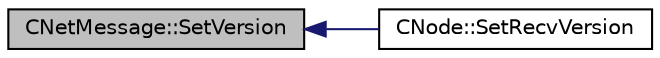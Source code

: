 digraph "CNetMessage::SetVersion"
{
  edge [fontname="Helvetica",fontsize="10",labelfontname="Helvetica",labelfontsize="10"];
  node [fontname="Helvetica",fontsize="10",shape=record];
  rankdir="LR";
  Node19 [label="CNetMessage::SetVersion",height=0.2,width=0.4,color="black", fillcolor="grey75", style="filled", fontcolor="black"];
  Node19 -> Node20 [dir="back",color="midnightblue",fontsize="10",style="solid",fontname="Helvetica"];
  Node20 [label="CNode::SetRecvVersion",height=0.2,width=0.4,color="black", fillcolor="white", style="filled",URL="$d1/d64/class_c_node.html#a94438c6285d1635c62ccff10593780e6"];
}

